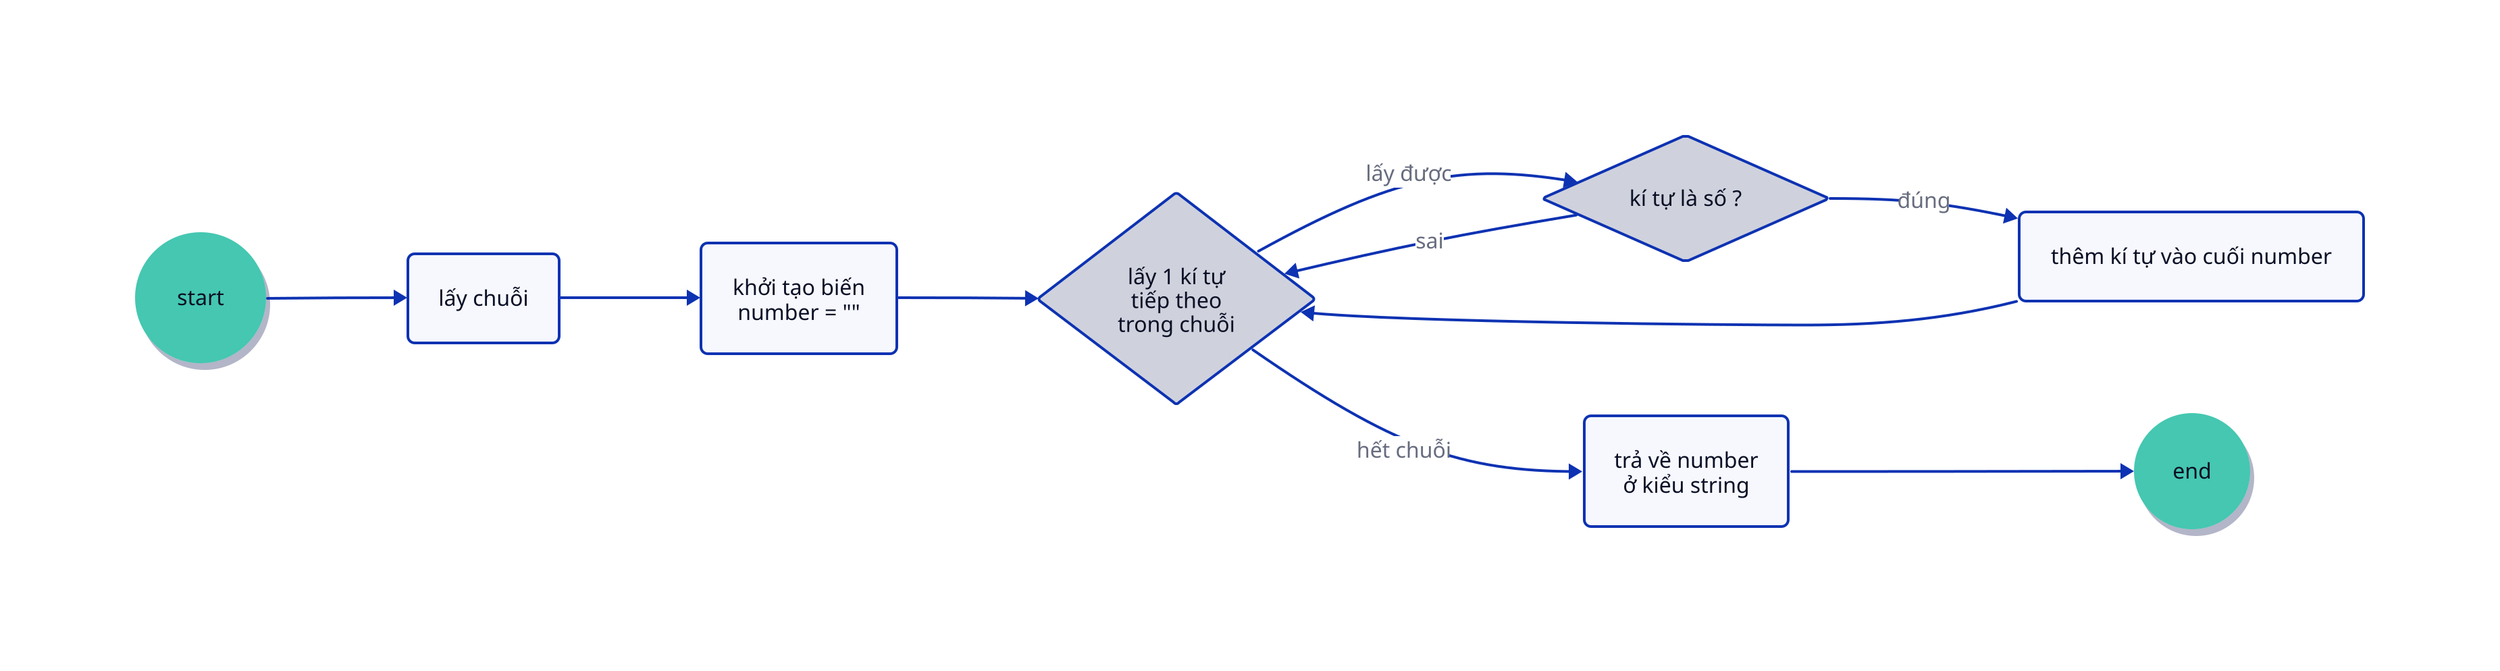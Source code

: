 # definition
direction: right
classes: {
  endpoint: {
    shape: circle
    style: {
      stroke-width: 0
      fill: "#44C7B1"
      shadow: true
    }
  }
}
**.style.border-radius: 5
start.class: endpoint
end.class: endpoint


# workflow
start -> get_string
get_string -> init_number
init_number -> ele_in_string
ele_in_string -> is_digit: lấy được
is_digit -> append_to_number: đúng
append_to_number -> ele_in_string
is_digit -> ele_in_string: sai
ele_in_string -> return_number: hết chuỗi
return_number -> end


# labels
get_string: lấy chuỗi
init_number: khởi tạo biến\n number = ""
ele_in_string: {
  shape: diamond
  label: lấy 1 kí tự\n tiếp theo\n trong chuỗi
}
is_digit: {
  shape: diamond
  label: kí tự là số ?
}
append_to_number: thêm kí tự vào cuối number
return_number: trả về number\n ở kiểu string
